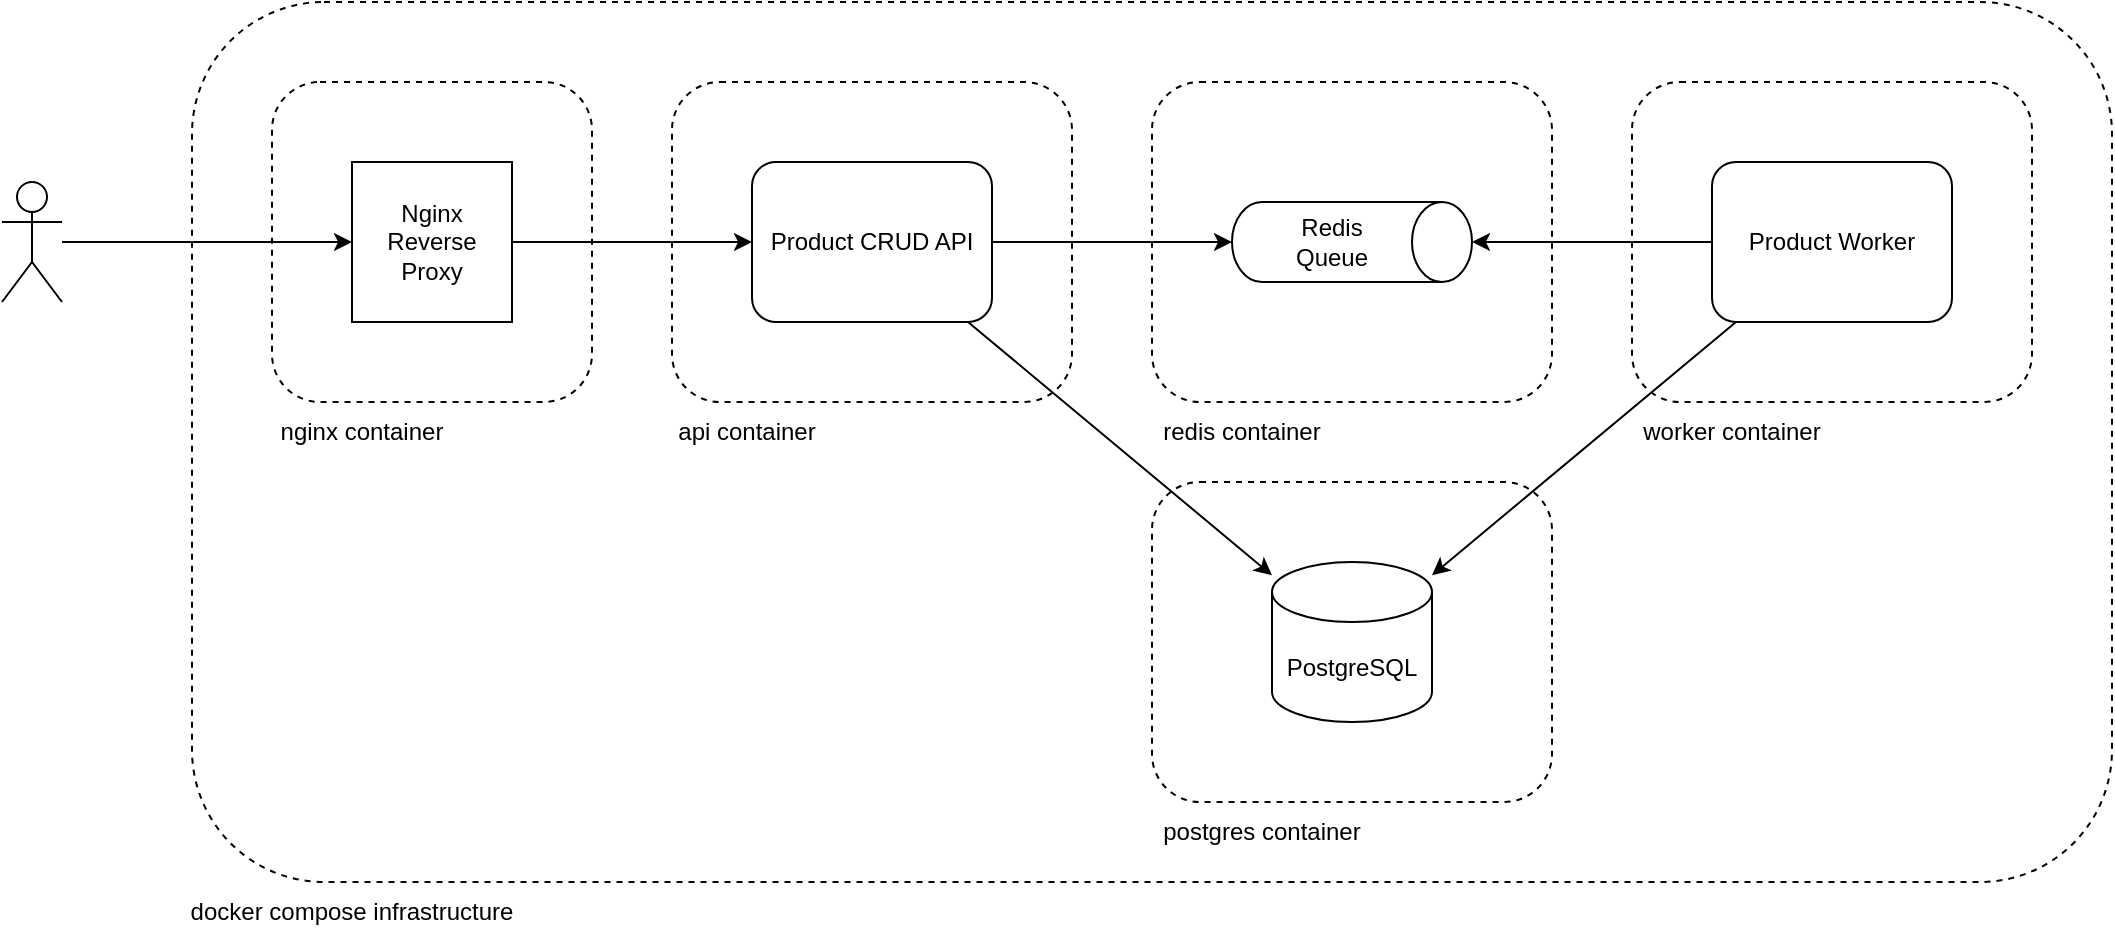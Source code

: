 <mxfile version="21.6.8" type="device">
  <diagram name="Page-1" id="8XWGMOfrtOaG6Yx380dH">
    <mxGraphModel dx="2578" dy="703" grid="1" gridSize="10" guides="1" tooltips="1" connect="1" arrows="1" fold="1" page="1" pageScale="1" pageWidth="850" pageHeight="1100" math="0" shadow="0">
      <root>
        <mxCell id="0" />
        <mxCell id="1" parent="0" />
        <mxCell id="UJA4osVv9RvZMPN2lgZ0-16" value="" style="rounded=1;whiteSpace=wrap;html=1;fillColor=none;dashed=1;" vertex="1" parent="1">
          <mxGeometry x="120" y="120" width="160" height="160" as="geometry" />
        </mxCell>
        <mxCell id="UJA4osVv9RvZMPN2lgZ0-13" value="" style="rounded=1;whiteSpace=wrap;html=1;fillColor=none;dashed=1;" vertex="1" parent="1">
          <mxGeometry x="80" y="80" width="960" height="440" as="geometry" />
        </mxCell>
        <mxCell id="UJA4osVv9RvZMPN2lgZ0-8" style="edgeStyle=orthogonalEdgeStyle;rounded=0;orthogonalLoop=1;jettySize=auto;html=1;" edge="1" parent="1" source="UJA4osVv9RvZMPN2lgZ0-1" target="UJA4osVv9RvZMPN2lgZ0-3">
          <mxGeometry relative="1" as="geometry" />
        </mxCell>
        <mxCell id="UJA4osVv9RvZMPN2lgZ0-1" value="Nginx&lt;br&gt;Reverse Proxy" style="rounded=0;whiteSpace=wrap;html=1;" vertex="1" parent="1">
          <mxGeometry x="160" y="160" width="80" height="80" as="geometry" />
        </mxCell>
        <mxCell id="UJA4osVv9RvZMPN2lgZ0-28" style="edgeStyle=orthogonalEdgeStyle;rounded=0;orthogonalLoop=1;jettySize=auto;html=1;" edge="1" parent="1" source="UJA4osVv9RvZMPN2lgZ0-2" target="UJA4osVv9RvZMPN2lgZ0-1">
          <mxGeometry relative="1" as="geometry" />
        </mxCell>
        <mxCell id="UJA4osVv9RvZMPN2lgZ0-2" value="" style="shape=umlActor;verticalLabelPosition=bottom;verticalAlign=top;html=1;outlineConnect=0;" vertex="1" parent="1">
          <mxGeometry x="-15" y="170" width="30" height="60" as="geometry" />
        </mxCell>
        <mxCell id="UJA4osVv9RvZMPN2lgZ0-9" style="edgeStyle=orthogonalEdgeStyle;rounded=0;orthogonalLoop=1;jettySize=auto;html=1;" edge="1" parent="1" source="UJA4osVv9RvZMPN2lgZ0-3" target="UJA4osVv9RvZMPN2lgZ0-5">
          <mxGeometry relative="1" as="geometry" />
        </mxCell>
        <mxCell id="UJA4osVv9RvZMPN2lgZ0-11" style="rounded=0;orthogonalLoop=1;jettySize=auto;html=1;" edge="1" parent="1" source="UJA4osVv9RvZMPN2lgZ0-3" target="UJA4osVv9RvZMPN2lgZ0-7">
          <mxGeometry relative="1" as="geometry" />
        </mxCell>
        <mxCell id="UJA4osVv9RvZMPN2lgZ0-3" value="Product CRUD API" style="rounded=1;whiteSpace=wrap;html=1;" vertex="1" parent="1">
          <mxGeometry x="360" y="160" width="120" height="80" as="geometry" />
        </mxCell>
        <mxCell id="UJA4osVv9RvZMPN2lgZ0-10" style="edgeStyle=orthogonalEdgeStyle;rounded=0;orthogonalLoop=1;jettySize=auto;html=1;" edge="1" parent="1" source="UJA4osVv9RvZMPN2lgZ0-4" target="UJA4osVv9RvZMPN2lgZ0-5">
          <mxGeometry relative="1" as="geometry" />
        </mxCell>
        <mxCell id="UJA4osVv9RvZMPN2lgZ0-12" style="rounded=0;orthogonalLoop=1;jettySize=auto;html=1;" edge="1" parent="1" source="UJA4osVv9RvZMPN2lgZ0-4" target="UJA4osVv9RvZMPN2lgZ0-7">
          <mxGeometry relative="1" as="geometry" />
        </mxCell>
        <mxCell id="UJA4osVv9RvZMPN2lgZ0-4" value="Product Worker" style="rounded=1;whiteSpace=wrap;html=1;" vertex="1" parent="1">
          <mxGeometry x="840" y="160" width="120" height="80" as="geometry" />
        </mxCell>
        <mxCell id="UJA4osVv9RvZMPN2lgZ0-5" value="" style="shape=cylinder3;whiteSpace=wrap;html=1;boundedLbl=1;backgroundOutline=1;size=15;direction=south;" vertex="1" parent="1">
          <mxGeometry x="600" y="180" width="120" height="40" as="geometry" />
        </mxCell>
        <mxCell id="UJA4osVv9RvZMPN2lgZ0-6" value="Redis Queue" style="text;html=1;strokeColor=none;fillColor=none;align=center;verticalAlign=middle;whiteSpace=wrap;rounded=0;" vertex="1" parent="1">
          <mxGeometry x="620" y="185" width="60" height="30" as="geometry" />
        </mxCell>
        <mxCell id="UJA4osVv9RvZMPN2lgZ0-7" value="PostgreSQL" style="shape=cylinder3;whiteSpace=wrap;html=1;boundedLbl=1;backgroundOutline=1;size=15;" vertex="1" parent="1">
          <mxGeometry x="620" y="360" width="80" height="80" as="geometry" />
        </mxCell>
        <mxCell id="UJA4osVv9RvZMPN2lgZ0-15" value="docker compose infrastructure" style="text;html=1;strokeColor=none;fillColor=none;align=center;verticalAlign=middle;whiteSpace=wrap;rounded=0;" vertex="1" parent="1">
          <mxGeometry x="55" y="520" width="210" height="30" as="geometry" />
        </mxCell>
        <mxCell id="UJA4osVv9RvZMPN2lgZ0-17" value="" style="rounded=1;whiteSpace=wrap;html=1;fillColor=none;dashed=1;" vertex="1" parent="1">
          <mxGeometry x="320" y="120" width="200" height="160" as="geometry" />
        </mxCell>
        <mxCell id="UJA4osVv9RvZMPN2lgZ0-18" value="" style="rounded=1;whiteSpace=wrap;html=1;fillColor=none;dashed=1;" vertex="1" parent="1">
          <mxGeometry x="560" y="120" width="200" height="160" as="geometry" />
        </mxCell>
        <mxCell id="UJA4osVv9RvZMPN2lgZ0-19" value="" style="rounded=1;whiteSpace=wrap;html=1;fillColor=none;dashed=1;" vertex="1" parent="1">
          <mxGeometry x="800" y="120" width="200" height="160" as="geometry" />
        </mxCell>
        <mxCell id="UJA4osVv9RvZMPN2lgZ0-20" value="" style="rounded=1;whiteSpace=wrap;html=1;fillColor=none;dashed=1;" vertex="1" parent="1">
          <mxGeometry x="560" y="320" width="200" height="160" as="geometry" />
        </mxCell>
        <mxCell id="UJA4osVv9RvZMPN2lgZ0-21" value="nginx container" style="text;html=1;strokeColor=none;fillColor=none;align=center;verticalAlign=middle;whiteSpace=wrap;rounded=0;" vertex="1" parent="1">
          <mxGeometry x="120" y="280" width="90" height="30" as="geometry" />
        </mxCell>
        <mxCell id="UJA4osVv9RvZMPN2lgZ0-22" value="api container" style="text;html=1;strokeColor=none;fillColor=none;align=center;verticalAlign=middle;whiteSpace=wrap;rounded=0;" vertex="1" parent="1">
          <mxGeometry x="320" y="280" width="75" height="30" as="geometry" />
        </mxCell>
        <mxCell id="UJA4osVv9RvZMPN2lgZ0-23" value="redis container" style="text;html=1;strokeColor=none;fillColor=none;align=center;verticalAlign=middle;whiteSpace=wrap;rounded=0;" vertex="1" parent="1">
          <mxGeometry x="560" y="280" width="90" height="30" as="geometry" />
        </mxCell>
        <mxCell id="UJA4osVv9RvZMPN2lgZ0-24" value="worker container" style="text;html=1;strokeColor=none;fillColor=none;align=center;verticalAlign=middle;whiteSpace=wrap;rounded=0;" vertex="1" parent="1">
          <mxGeometry x="800" y="280" width="100" height="30" as="geometry" />
        </mxCell>
        <mxCell id="UJA4osVv9RvZMPN2lgZ0-25" value="postgres container" style="text;html=1;strokeColor=none;fillColor=none;align=center;verticalAlign=middle;whiteSpace=wrap;rounded=0;" vertex="1" parent="1">
          <mxGeometry x="560" y="480" width="110" height="30" as="geometry" />
        </mxCell>
      </root>
    </mxGraphModel>
  </diagram>
</mxfile>
